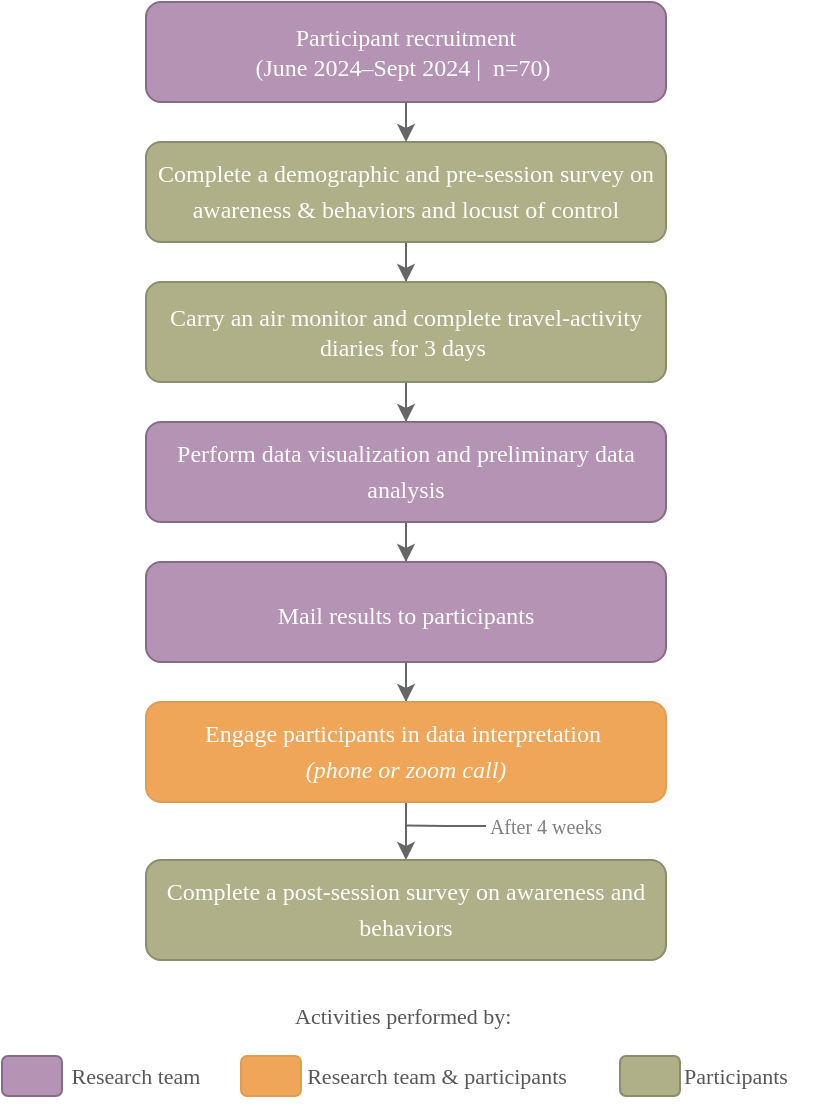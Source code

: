 <mxfile version="24.2.8" type="github">
  <diagram name="Page-1" id="lau2wh2djgcax9t4yvG-">
    <mxGraphModel dx="1193" dy="768" grid="1" gridSize="10" guides="1" tooltips="1" connect="1" arrows="1" fold="1" page="1" pageScale="1" pageWidth="850" pageHeight="1100" math="0" shadow="0">
      <root>
        <mxCell id="0" />
        <mxCell id="1" parent="0" />
        <mxCell id="SnCvXV2NnRFrrWXewPJj-3" value="&lt;font style=&quot;font-size: 12px;&quot;&gt;Participant recruitment&lt;/font&gt;&lt;div&gt;&lt;font style=&quot;font-size: 12px;&quot;&gt;(June&lt;span style=&quot;text-align: start;&quot;&gt;&amp;nbsp;2024–Sept&lt;/span&gt;&lt;span style=&quot;text-align: start;&quot;&gt;&amp;nbsp;&lt;/span&gt;&lt;span style=&quot;text-align: start;&quot;&gt;&lt;/span&gt;2024 |&amp;nbsp;&lt;/font&gt;&lt;span style=&quot;background-color: initial;&quot;&gt;&amp;nbsp;n=70&lt;/span&gt;&lt;span style=&quot;background-color: initial;&quot;&gt;)&amp;nbsp;&lt;/span&gt;&lt;/div&gt;" style="rounded=1;whiteSpace=wrap;html=1;fontFamily=Times New Roman;fillColor=#B593B4;strokeColor=#856C84;fontColor=#FFFFFF;" parent="1" vertex="1">
          <mxGeometry x="295" y="140" width="260" height="50" as="geometry" />
        </mxCell>
        <mxCell id="SnCvXV2NnRFrrWXewPJj-8" value="" style="edgeStyle=orthogonalEdgeStyle;rounded=0;orthogonalLoop=1;jettySize=auto;html=1;fontFamily=Times New Roman;fontSize=12;fontColor=#FFFFFF;strokeColor=#666666;" parent="1" source="SnCvXV2NnRFrrWXewPJj-9" target="SnCvXV2NnRFrrWXewPJj-11" edge="1">
          <mxGeometry relative="1" as="geometry" />
        </mxCell>
        <mxCell id="SnCvXV2NnRFrrWXewPJj-9" value="&lt;span style=&quot;text-align: start;&quot;&gt;&lt;font style=&quot;font-size: 12px;&quot;&gt;Complete a demographic and pre-session survey on awareness &amp;amp; behaviors and locust of control&lt;/font&gt;&lt;/span&gt;&lt;span style=&quot;font-size: medium; text-align: start;&quot;&gt;&lt;/span&gt;" style="whiteSpace=wrap;html=1;rounded=1;fontFamily=Times New Roman;fillColor=#AFB088;strokeColor=#8b8c6c;fontColor=#FFFFFF;" parent="1" vertex="1">
          <mxGeometry x="295" y="210" width="260" height="50" as="geometry" />
        </mxCell>
        <mxCell id="SnCvXV2NnRFrrWXewPJj-10" value="" style="edgeStyle=orthogonalEdgeStyle;rounded=0;orthogonalLoop=1;jettySize=auto;html=1;fontFamily=Times New Roman;fontSize=12;fontColor=#FFFFFF;strokeColor=#666666;" parent="1" source="SnCvXV2NnRFrrWXewPJj-11" target="SnCvXV2NnRFrrWXewPJj-13" edge="1">
          <mxGeometry relative="1" as="geometry" />
        </mxCell>
        <mxCell id="SnCvXV2NnRFrrWXewPJj-11" value="&lt;span style=&quot;text-align: start;&quot;&gt;&lt;font style=&quot;font-size: 12px;&quot;&gt;Carry an air monitor and complete travel-activity diaries for 3 days&amp;nbsp;&lt;/font&gt;&lt;/span&gt;" style="whiteSpace=wrap;html=1;rounded=1;fontFamily=Times New Roman;fillColor=#AFB088;strokeColor=#8b8c6c;fontColor=#FFFFFF;" parent="1" vertex="1">
          <mxGeometry x="295" y="280" width="260" height="50" as="geometry" />
        </mxCell>
        <mxCell id="SnCvXV2NnRFrrWXewPJj-12" value="" style="edgeStyle=orthogonalEdgeStyle;rounded=0;orthogonalLoop=1;jettySize=auto;html=1;fontFamily=Times New Roman;fontSize=12;fontColor=#FFFFFF;strokeColor=#666666;" parent="1" source="SnCvXV2NnRFrrWXewPJj-13" target="SnCvXV2NnRFrrWXewPJj-15" edge="1">
          <mxGeometry relative="1" as="geometry" />
        </mxCell>
        <mxCell id="SnCvXV2NnRFrrWXewPJj-13" value="&lt;span style=&quot;text-align: start; font-family: &amp;quot;Times New Roman&amp;quot;, serif;&quot;&gt;&lt;font style=&quot;font-size: 12px;&quot;&gt;Perform data visualization and preliminary data analysis&lt;/font&gt;&lt;/span&gt;&lt;span style=&quot;font-size: medium; text-align: start;&quot;&gt;&lt;/span&gt;" style="whiteSpace=wrap;html=1;rounded=1;fontFamily=Times New Roman;fillColor=#B593B4;strokeColor=#856C84;fontColor=#FFFFFF;" parent="1" vertex="1">
          <mxGeometry x="295" y="350" width="260" height="50" as="geometry" />
        </mxCell>
        <mxCell id="SnCvXV2NnRFrrWXewPJj-14" value="" style="edgeStyle=orthogonalEdgeStyle;rounded=0;orthogonalLoop=1;jettySize=auto;html=1;fontFamily=Times New Roman;fontSize=12;fontColor=#FFFFFF;strokeColor=#666666;" parent="1" source="SnCvXV2NnRFrrWXewPJj-15" target="SnCvXV2NnRFrrWXewPJj-17" edge="1">
          <mxGeometry relative="1" as="geometry" />
        </mxCell>
        <mxCell id="SnCvXV2NnRFrrWXewPJj-15" value="&lt;span style=&quot;text-align: start; font-family: &amp;quot;Times New Roman&amp;quot;, serif;&quot;&gt;&lt;font style=&quot;font-size: 12px;&quot;&gt;Mail results to participants&lt;/font&gt;&lt;/span&gt;&lt;span style=&quot;font-size: medium; text-align: start;&quot;&gt;&lt;/span&gt;" style="whiteSpace=wrap;html=1;rounded=1;fontFamily=Times New Roman;fillColor=#B593B4;strokeColor=#856C84;fontColor=#FFFFFF;" parent="1" vertex="1">
          <mxGeometry x="295" y="420" width="260" height="50" as="geometry" />
        </mxCell>
        <mxCell id="SnCvXV2NnRFrrWXewPJj-16" value="" style="edgeStyle=orthogonalEdgeStyle;rounded=0;orthogonalLoop=1;jettySize=auto;html=1;fontFamily=Times New Roman;fontSize=12;fontColor=#FFFFFF;strokeColor=#666666;" parent="1" source="SnCvXV2NnRFrrWXewPJj-17" target="SnCvXV2NnRFrrWXewPJj-19" edge="1">
          <mxGeometry relative="1" as="geometry" />
        </mxCell>
        <mxCell id="SnCvXV2NnRFrrWXewPJj-17" value="&lt;span style=&quot;text-align: start;&quot;&gt;&lt;font style=&quot;font-size: 12px;&quot;&gt;Engage participants in data interpretation&amp;nbsp;&lt;/font&gt;&lt;/span&gt;&lt;div&gt;&lt;span style=&quot;text-align: start;&quot;&gt;&lt;font style=&quot;font-size: 12px;&quot;&gt;&lt;i&gt;(phone or zoom call)&lt;/i&gt;&lt;/font&gt;&lt;/span&gt;&lt;span style=&quot;font-size: medium; text-align: start;&quot;&gt;&lt;/span&gt;&lt;/div&gt;" style="whiteSpace=wrap;html=1;rounded=1;fontFamily=Times New Roman;fillColor=#F0A658;strokeColor=#E19C53;fontColor=#FFFFFF;" parent="1" vertex="1">
          <mxGeometry x="295" y="490" width="260" height="50" as="geometry" />
        </mxCell>
        <mxCell id="SnCvXV2NnRFrrWXewPJj-19" value="&lt;span style=&quot;text-align: start; font-family: &amp;quot;Times New Roman&amp;quot;, serif;&quot;&gt;&lt;font style=&quot;font-size: 12px;&quot;&gt;Complete a post-session survey on awareness and behaviors&lt;/font&gt;&lt;/span&gt;&lt;span style=&quot;font-size: medium; text-align: start;&quot;&gt;&lt;/span&gt;" style="whiteSpace=wrap;html=1;rounded=1;fontFamily=Times New Roman;fillColor=#AFB088;strokeColor=#8b8c6c;fontColor=#FFFFFF;" parent="1" vertex="1">
          <mxGeometry x="295" y="569" width="260" height="50" as="geometry" />
        </mxCell>
        <mxCell id="SnCvXV2NnRFrrWXewPJj-21" style="edgeStyle=orthogonalEdgeStyle;rounded=1;orthogonalLoop=1;jettySize=auto;html=1;exitX=0;exitY=0.5;exitDx=0;exitDy=0;fontFamily=Times New Roman;fontSize=12;strokeColor=#666666;endArrow=none;endFill=0;fontColor=#FFFFFF;" parent="1" source="SnCvXV2NnRFrrWXewPJj-22" edge="1">
          <mxGeometry relative="1" as="geometry">
            <mxPoint x="425" y="551.789" as="targetPoint" />
          </mxGeometry>
        </mxCell>
        <mxCell id="SnCvXV2NnRFrrWXewPJj-22" value="After 4 weeks" style="text;html=1;strokeColor=none;fillColor=none;align=center;verticalAlign=middle;whiteSpace=wrap;rounded=0;fontFamily=Times New Roman;fontSize=10;fontColor=#808080;" parent="1" vertex="1">
          <mxGeometry x="465" y="537" width="60" height="30" as="geometry" />
        </mxCell>
        <mxCell id="SnCvXV2NnRFrrWXewPJj-23" value="Activities performed by:&amp;nbsp;" style="text;html=1;strokeColor=none;fillColor=none;align=center;verticalAlign=middle;whiteSpace=wrap;rounded=0;fontFamily=Times New Roman;fontSize=11;fontColor=#575757;" parent="1" vertex="1">
          <mxGeometry x="295" y="632" width="260" height="30" as="geometry" />
        </mxCell>
        <mxCell id="SnCvXV2NnRFrrWXewPJj-24" value="Research team" style="text;html=1;strokeColor=none;fillColor=none;align=center;verticalAlign=middle;whiteSpace=wrap;rounded=0;fontFamily=Times New Roman;fontSize=11;fontColor=#575757;" parent="1" vertex="1">
          <mxGeometry x="245" y="662" width="90" height="30" as="geometry" />
        </mxCell>
        <mxCell id="SnCvXV2NnRFrrWXewPJj-25" value="Participants" style="text;html=1;strokeColor=none;fillColor=none;align=center;verticalAlign=middle;whiteSpace=wrap;rounded=0;fontFamily=Times New Roman;fontSize=11;fontColor=#575757;" parent="1" vertex="1">
          <mxGeometry x="545" y="662" width="90" height="30" as="geometry" />
        </mxCell>
        <mxCell id="SnCvXV2NnRFrrWXewPJj-26" value="&lt;span style=&quot;text-align: start; font-size: 11px;&quot;&gt;&lt;font style=&quot;font-size: 11px;&quot;&gt;Research team &amp;amp; participants&lt;/font&gt;&lt;/span&gt;&lt;span style=&quot;font-size: 11px; text-align: start;&quot;&gt;&lt;/span&gt;" style="text;html=1;strokeColor=none;fillColor=none;align=center;verticalAlign=middle;whiteSpace=wrap;rounded=0;fontFamily=Times New Roman;fontSize=11;fontColor=#575757;" parent="1" vertex="1">
          <mxGeometry x="372.5" y="662" width="135" height="30" as="geometry" />
        </mxCell>
        <mxCell id="SnCvXV2NnRFrrWXewPJj-27" value="" style="rounded=1;whiteSpace=wrap;html=1;fontFamily=Times New Roman;fontSize=11;fillColor=#B593B4;strokeColor=#856C84;fontColor=#575757;" parent="1" vertex="1">
          <mxGeometry x="223" y="667" width="30" height="20" as="geometry" />
        </mxCell>
        <mxCell id="SnCvXV2NnRFrrWXewPJj-28" value="" style="rounded=1;whiteSpace=wrap;html=1;fontFamily=Times New Roman;fontSize=11;fillColor=#AFB088;strokeColor=#8b8c6c;fontColor=#575757;" parent="1" vertex="1">
          <mxGeometry x="532" y="667" width="30" height="20" as="geometry" />
        </mxCell>
        <mxCell id="SnCvXV2NnRFrrWXewPJj-29" value="" style="rounded=1;whiteSpace=wrap;html=1;fontFamily=Times New Roman;fontSize=11;fillColor=#F0A658;strokeColor=#E19C53;fontColor=#575757;" parent="1" vertex="1">
          <mxGeometry x="342.5" y="667" width="30" height="20" as="geometry" />
        </mxCell>
        <mxCell id="TjSiT_ZrOrgpsKGTDWbp-1" value="" style="edgeStyle=orthogonalEdgeStyle;rounded=0;orthogonalLoop=1;jettySize=auto;html=1;fontFamily=Times New Roman;fontSize=12;fontColor=#FFFFFF;strokeColor=#666666;" edge="1" parent="1">
          <mxGeometry relative="1" as="geometry">
            <mxPoint x="425" y="190" as="sourcePoint" />
            <mxPoint x="425" y="210" as="targetPoint" />
          </mxGeometry>
        </mxCell>
      </root>
    </mxGraphModel>
  </diagram>
</mxfile>
